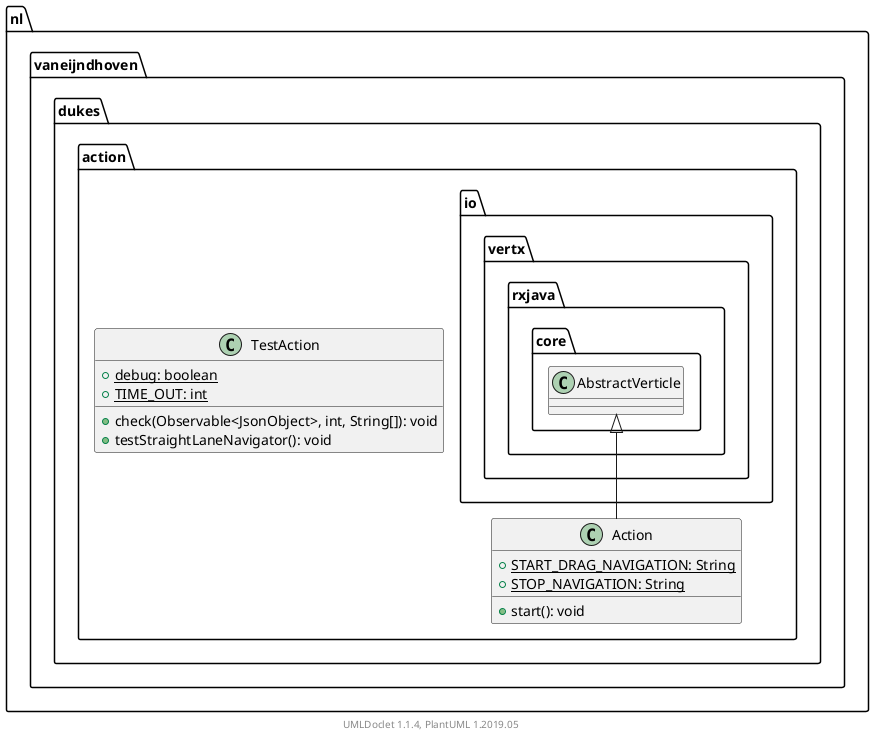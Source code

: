 @startuml

    namespace nl.vaneijndhoven.dukes.action {

        class TestAction [[TestAction.html]] {
            {static} +debug: boolean
            {static} +TIME_OUT: int
            +check(Observable<JsonObject>, int, String[]): void
            +testStraightLaneNavigator(): void
        }

        class Action [[Action.html]] {
            {static} +START_DRAG_NAVIGATION: String
            {static} +STOP_NAVIGATION: String
            +start(): void
        }

        class io.vertx.rxjava.core.AbstractVerticle
        io.vertx.rxjava.core.AbstractVerticle <|-- Action

    }


    center footer UMLDoclet 1.1.4, PlantUML 1.2019.05
@enduml

